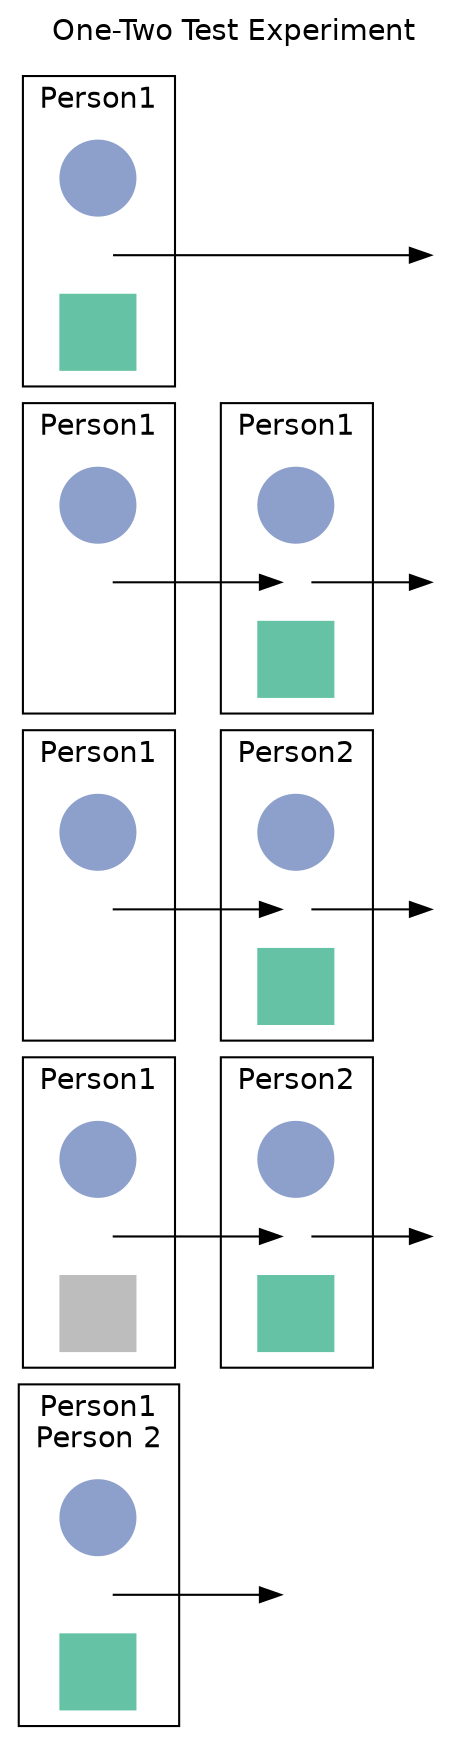 digraph {
  rankdir = LR
  fontname = Helvetica
  label = "One-Two Test Experiment"
  labelloc = t
  node[label="" style=filled]

  // set order, last to first
  team_both_test1, vis_one_test1_t1, dia_one_test1_t1, ind_one_test1_t1, ind_both_test1

  // individual condition, both tests at the same time
  subgraph cluster_ind_both {
    label="Person1"
    ind_both_test1, ind_both_r2, ind_both_test2
  }
  ind_both_r2 -> ind_both_r2end[minlen=2]

  // team condition, both tests at the same time
  subgraph cluster_team_both {
    label="Person1\nPerson 2"
    team_both_test1, team_both_r2, team_both_test2
  }
  team_both_r2 -> team_both_r2end[minlen=1]

  // individual condition, one test at a time
  subgraph cluster_ind_one_t1 {
    label="Person1"
    ind_one_test1_t1, ind_one_r2_t1, ind_one_test2_t1
  }
  subgraph cluster_ind_one_t2 {
    label="Person1"
    ind_one_test1_t2, ind_one_r2_t2, ind_one_test2_t2
  }
  ind_one_r2_t1 -> ind_one_r2_t2 -> ind_one_r2end

  // diachronic condition, one test at a time
  subgraph cluster_dia_one_t1 {
    label="Person1"
    dia_one_test1_t1, dia_one_r2_t1, dia_one_test2_t1
  }
  subgraph cluster_dia_one_t2 {
    label="Person2"
    dia_one_test1_t2, dia_one_r2_t2, dia_one_test2_t2
  }
  dia_one_r2_t1 -> dia_one_r2_t2 -> dia_one_r2end

  // team condition, both tests visible
  subgraph cluster_vis_one_t1 {
    label="Person1"
    vis_one_test1_t1, vis_one_r2_t1, vis_one_test2_t1
  }
  subgraph cluster_vis_one_t2 {
    label="Person2"
    vis_one_test1_t2, vis_one_r2_t2, vis_one_test2_t2
  }
  vis_one_r2_t1 -> vis_one_r2_t2 -> vis_one_r2end
  vis_one_test2_t1[shape=square color="#bdbdbd"]

  // set shape for test 1
  vis_one_test1_t1, vis_one_test1_t2, ind_both_test1, vis_one_test1_t2, ind_one_test1_t1, ind_one_test1_t2, team_both_test1, dia_one_test1_t1, dia_one_test1_t2[shape=circle color="#8da0cb"]

  // set shape for test 2
  vis_one_test2_t2, ind_both_test2, ind_one_test2_t1, ind_one_test2_t1, ind_one_test2_t2, team_both_test2, dia_one_test2_t2[shape=square color="#66c2a5"]

  // invisible nodes
  vis_one_r2_t1, vis_one_r2_t2, vis_one_r2end, ind_one_v1_r2, ind_both_r2, ind_both_r2end, ind_one_r2_t1, ind_one_r2_t2, ind_one_r2end, dia_one_r2_t2, dia_one_r2_t1, dia_one_r2end, team_both_r2, team_both_r2end[width=0.2 height=0 style=invis shape=none]
  ind_one_test2_t1, dia_one_test2_t1[style=invis]
}
